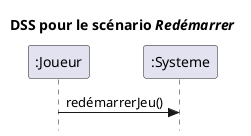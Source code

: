 @startuml Diagramme du redemmarage du jeu
title DSS pour le scénario //Redémarrer//
skinparam Style strictuml
":Joueur" -> ":Systeme" : redémarrerJeu()
@enduml
